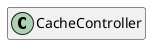 @startuml
set namespaceSeparator \\
hide members
hide << alias >> circle

class CacheController
@enduml
